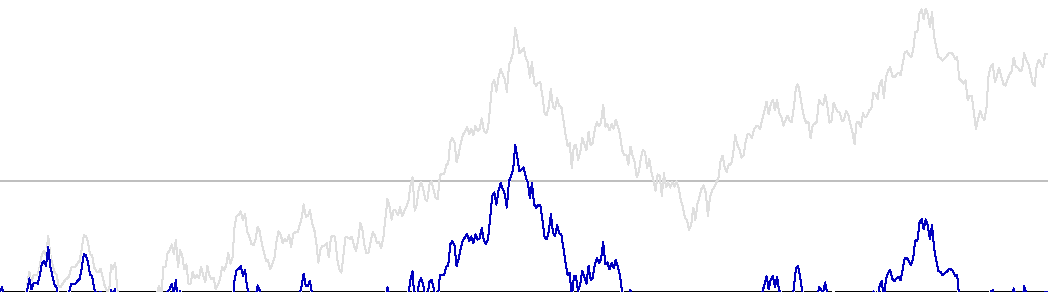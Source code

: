 \documentclass{standalone}
\usepackage{luamplib}
\begin{document}
\mplibtextextlabel{enable}
\mplibshowlog{enable}
\begin{mplibcode}
beginfig(1);
  randomseed := 3612.11746;
  numeric w, h, n; w = 377; h = 80; n = 500;
  draw (origin--right) scaled w;
  draw (origin--right) scaled w shifted (0,+h/2) withcolor 3/4;
  draw (origin--right) scaled w shifted (0,-h/2) withcolor 3/4;
  numeric y; y = 0;
  path walk; walk = (0, y) for x=w/n step w/n until w: 
    hide(y := y + 4 normaldeviate)
    -- (x, y)
  endfor;
  path bridge; bridge = point 0 of walk for i=1 upto n:
    -- point i of walk + (0, i/n * -y) endfor;
  draw walk withcolor 7/8;
  undraw bridge withpen pencircle scaled 3/4;
  draw bridge withcolor 3/4 blue;
endfig;
\end{mplibcode}
\end{document}

